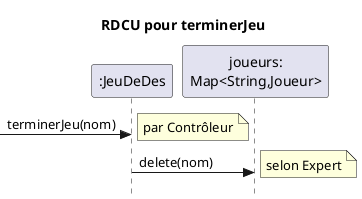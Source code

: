 @startuml
skinparam style strictuml
skinparam defaultfontname Verdana
title RDCU pour terminerJeu
participant ":JeuDeDes" as c
participant "joueurs:\nMap<String,Joueur>" as jm
->c : terminerJeu(nom)
note right : par Contrôleur
c->jm : delete(nom)
note right : selon Expert
@enduml
